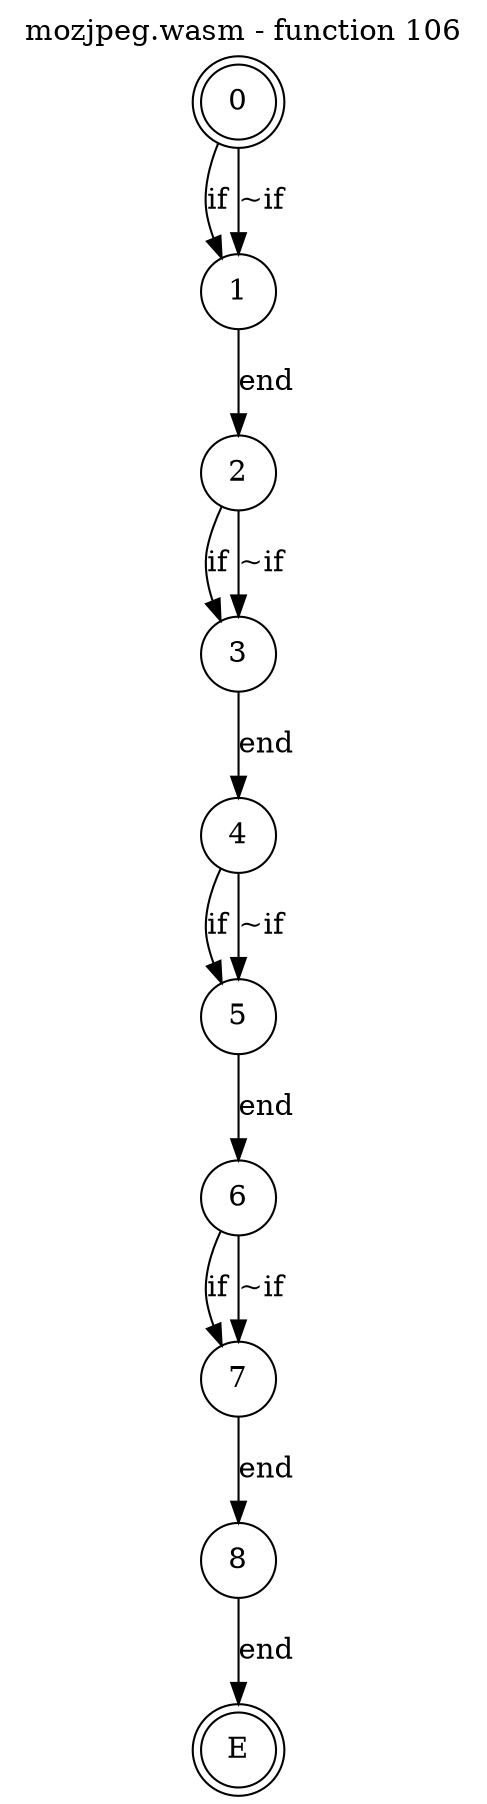 digraph finite_state_machine {
    label = "mozjpeg.wasm - function 106"
    labelloc =  t
    labelfontsize = 16
    labelfontcolor = black
    labelfontname = "Helvetica"
    node [shape = doublecircle]; 0 E ;
    node [shape = circle];
    0 -> 1[label="if"];
    0 -> 1[label="~if"];
    1 -> 2[label="end"];
    2 -> 3[label="if"];
    2 -> 3[label="~if"];
    3 -> 4[label="end"];
    4 -> 5[label="if"];
    4 -> 5[label="~if"];
    5 -> 6[label="end"];
    6 -> 7[label="if"];
    6 -> 7[label="~if"];
    7 -> 8[label="end"];
    8 -> E[label="end"];
}
